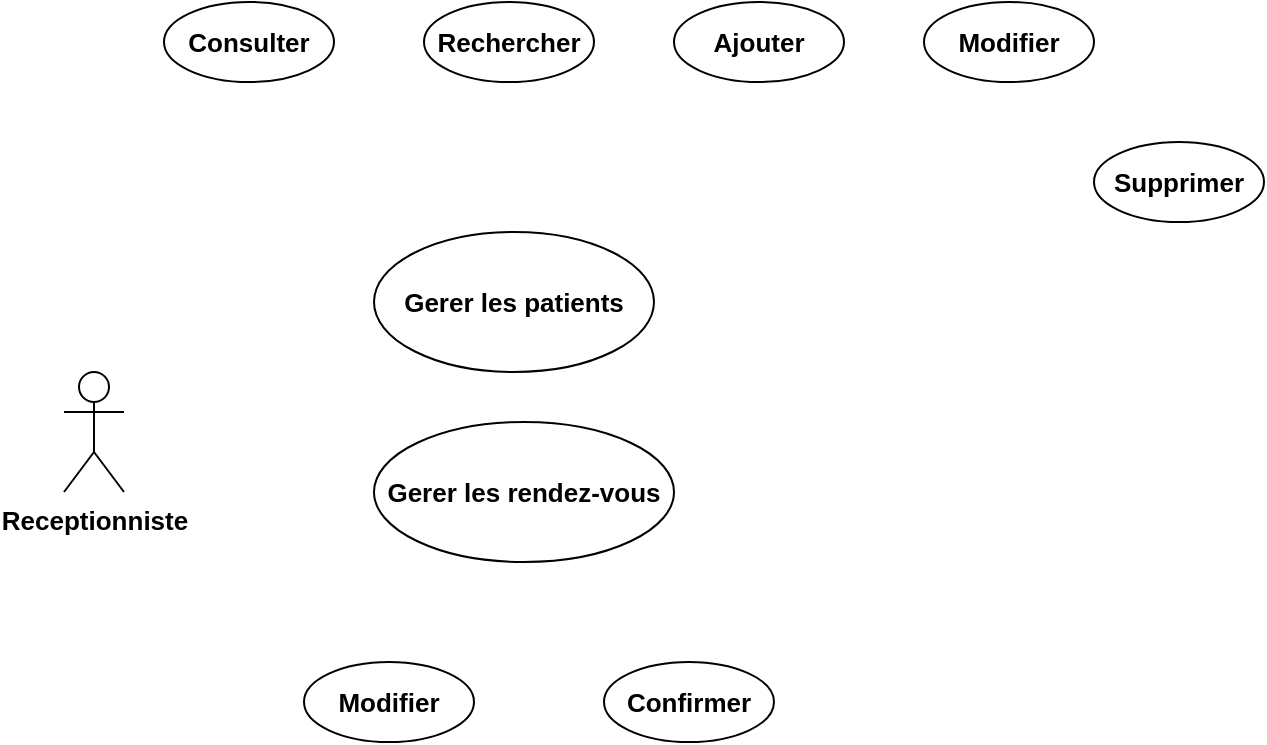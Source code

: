 <mxfile version="26.1.1">
  <diagram name="Page-1" id="u1gZ2aq9LTJj9w4wvYT-">
    <mxGraphModel dx="1050" dy="530" grid="1" gridSize="10" guides="1" tooltips="1" connect="1" arrows="1" fold="1" page="1" pageScale="1" pageWidth="850" pageHeight="1100" math="0" shadow="0">
      <root>
        <mxCell id="0" />
        <mxCell id="1" parent="0" />
        <mxCell id="EjZLoeSiAbHl-7pljlfA-1" value="Receptionniste" style="shape=umlActor;verticalLabelPosition=bottom;verticalAlign=top;html=1;fontSize=13;fontStyle=1" vertex="1" parent="1">
          <mxGeometry x="40" y="225" width="30" height="60" as="geometry" />
        </mxCell>
        <mxCell id="EjZLoeSiAbHl-7pljlfA-2" value="Gerer les patients" style="ellipse;whiteSpace=wrap;html=1;fontSize=13;fontStyle=1" vertex="1" parent="1">
          <mxGeometry x="195" y="155" width="140" height="70" as="geometry" />
        </mxCell>
        <mxCell id="EjZLoeSiAbHl-7pljlfA-3" value="Gerer les rendez-vous" style="ellipse;whiteSpace=wrap;html=1;fontSize=13;fontStyle=1" vertex="1" parent="1">
          <mxGeometry x="195" y="250" width="150" height="70" as="geometry" />
        </mxCell>
        <mxCell id="EjZLoeSiAbHl-7pljlfA-4" value="Modifier" style="ellipse;whiteSpace=wrap;html=1;fontSize=13;fontStyle=1" vertex="1" parent="1">
          <mxGeometry x="160" y="370" width="85" height="40" as="geometry" />
        </mxCell>
        <mxCell id="EjZLoeSiAbHl-7pljlfA-5" value="Confirmer" style="ellipse;whiteSpace=wrap;html=1;fontSize=13;fontStyle=1" vertex="1" parent="1">
          <mxGeometry x="310" y="370" width="85" height="40" as="geometry" />
        </mxCell>
        <mxCell id="EjZLoeSiAbHl-7pljlfA-6" value="Consulter" style="ellipse;whiteSpace=wrap;html=1;fontSize=13;fontStyle=1" vertex="1" parent="1">
          <mxGeometry x="90" y="40" width="85" height="40" as="geometry" />
        </mxCell>
        <mxCell id="EjZLoeSiAbHl-7pljlfA-7" value="Rechercher" style="ellipse;whiteSpace=wrap;html=1;fontSize=13;fontStyle=1" vertex="1" parent="1">
          <mxGeometry x="220" y="40" width="85" height="40" as="geometry" />
        </mxCell>
        <mxCell id="EjZLoeSiAbHl-7pljlfA-8" value="Ajouter" style="ellipse;whiteSpace=wrap;html=1;fontSize=13;fontStyle=1" vertex="1" parent="1">
          <mxGeometry x="345" y="40" width="85" height="40" as="geometry" />
        </mxCell>
        <mxCell id="EjZLoeSiAbHl-7pljlfA-9" value="Modifier" style="ellipse;whiteSpace=wrap;html=1;fontSize=13;fontStyle=1" vertex="1" parent="1">
          <mxGeometry x="470" y="40" width="85" height="40" as="geometry" />
        </mxCell>
        <mxCell id="EjZLoeSiAbHl-7pljlfA-10" value="Supprimer" style="ellipse;whiteSpace=wrap;html=1;fontSize=13;fontStyle=1" vertex="1" parent="1">
          <mxGeometry x="555" y="110" width="85" height="40" as="geometry" />
        </mxCell>
      </root>
    </mxGraphModel>
  </diagram>
</mxfile>
